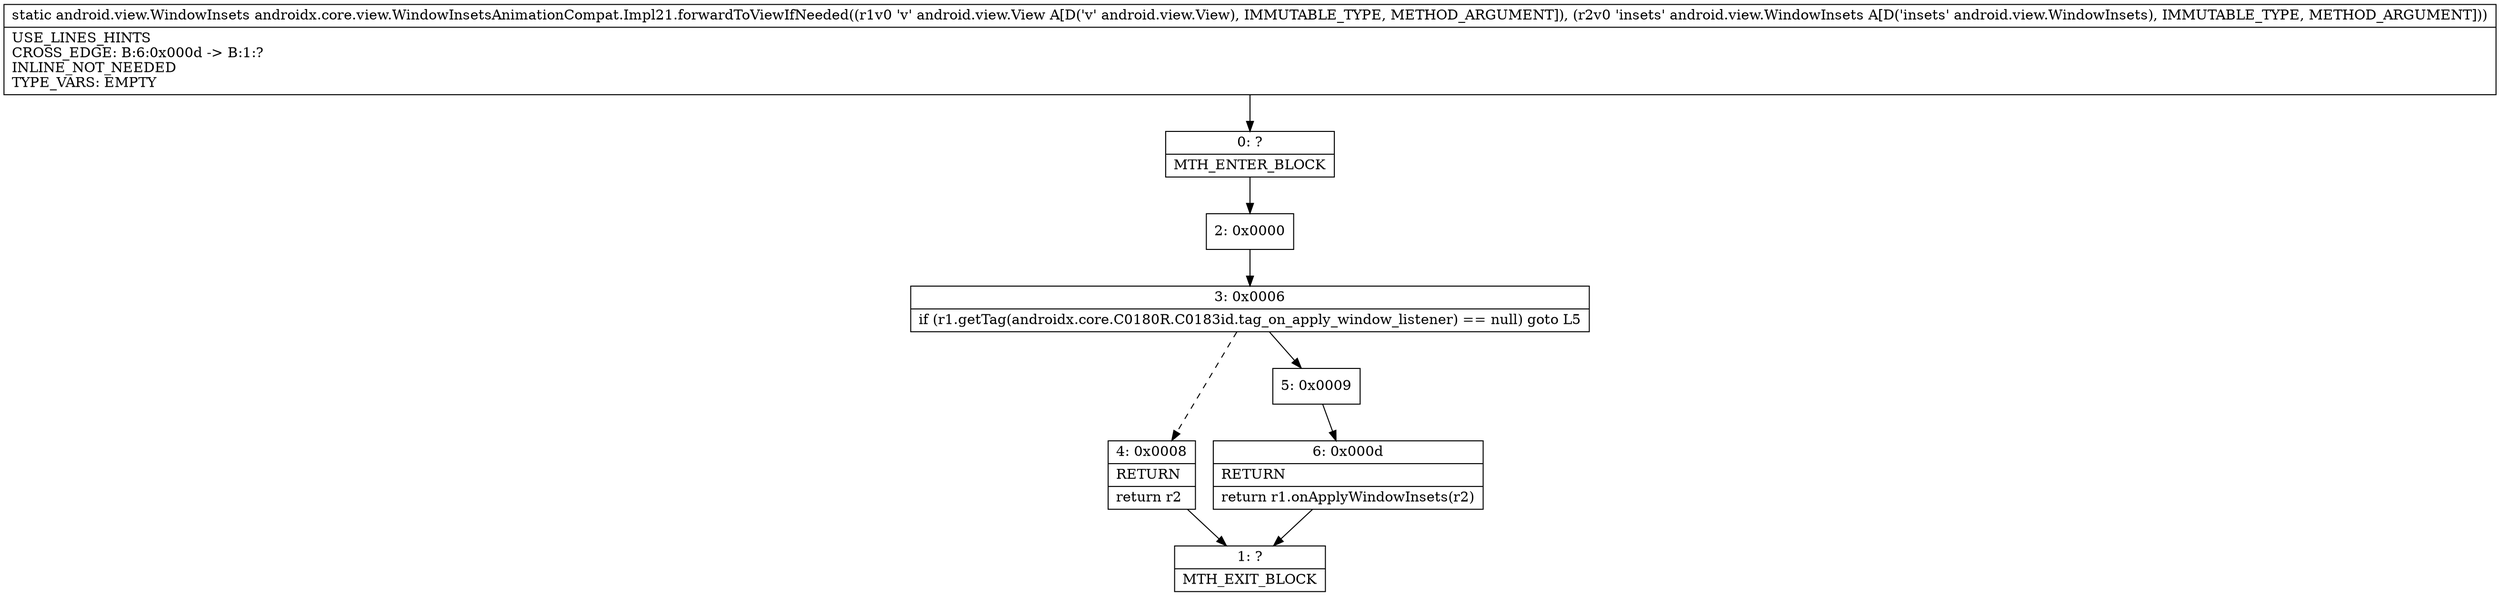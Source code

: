 digraph "CFG forandroidx.core.view.WindowInsetsAnimationCompat.Impl21.forwardToViewIfNeeded(Landroid\/view\/View;Landroid\/view\/WindowInsets;)Landroid\/view\/WindowInsets;" {
Node_0 [shape=record,label="{0\:\ ?|MTH_ENTER_BLOCK\l}"];
Node_2 [shape=record,label="{2\:\ 0x0000}"];
Node_3 [shape=record,label="{3\:\ 0x0006|if (r1.getTag(androidx.core.C0180R.C0183id.tag_on_apply_window_listener) == null) goto L5\l}"];
Node_4 [shape=record,label="{4\:\ 0x0008|RETURN\l|return r2\l}"];
Node_1 [shape=record,label="{1\:\ ?|MTH_EXIT_BLOCK\l}"];
Node_5 [shape=record,label="{5\:\ 0x0009}"];
Node_6 [shape=record,label="{6\:\ 0x000d|RETURN\l|return r1.onApplyWindowInsets(r2)\l}"];
MethodNode[shape=record,label="{static android.view.WindowInsets androidx.core.view.WindowInsetsAnimationCompat.Impl21.forwardToViewIfNeeded((r1v0 'v' android.view.View A[D('v' android.view.View), IMMUTABLE_TYPE, METHOD_ARGUMENT]), (r2v0 'insets' android.view.WindowInsets A[D('insets' android.view.WindowInsets), IMMUTABLE_TYPE, METHOD_ARGUMENT]))  | USE_LINES_HINTS\lCROSS_EDGE: B:6:0x000d \-\> B:1:?\lINLINE_NOT_NEEDED\lTYPE_VARS: EMPTY\l}"];
MethodNode -> Node_0;Node_0 -> Node_2;
Node_2 -> Node_3;
Node_3 -> Node_4[style=dashed];
Node_3 -> Node_5;
Node_4 -> Node_1;
Node_5 -> Node_6;
Node_6 -> Node_1;
}

